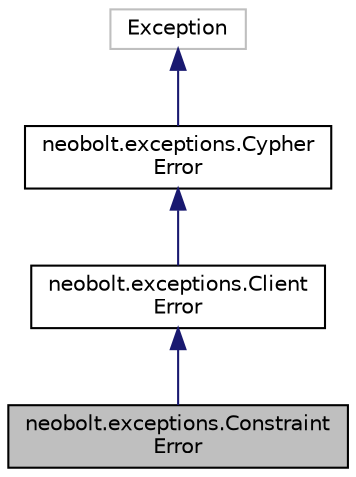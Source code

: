 digraph "neobolt.exceptions.ConstraintError"
{
 // LATEX_PDF_SIZE
  edge [fontname="Helvetica",fontsize="10",labelfontname="Helvetica",labelfontsize="10"];
  node [fontname="Helvetica",fontsize="10",shape=record];
  Node1 [label="neobolt.exceptions.Constraint\lError",height=0.2,width=0.4,color="black", fillcolor="grey75", style="filled", fontcolor="black",tooltip=" "];
  Node2 -> Node1 [dir="back",color="midnightblue",fontsize="10",style="solid",fontname="Helvetica"];
  Node2 [label="neobolt.exceptions.Client\lError",height=0.2,width=0.4,color="black", fillcolor="white", style="filled",URL="$d8/dd4/classneobolt_1_1exceptions_1_1_client_error.html",tooltip=" "];
  Node3 -> Node2 [dir="back",color="midnightblue",fontsize="10",style="solid",fontname="Helvetica"];
  Node3 [label="neobolt.exceptions.Cypher\lError",height=0.2,width=0.4,color="black", fillcolor="white", style="filled",URL="$d9/d07/classneobolt_1_1exceptions_1_1_cypher_error.html",tooltip=" "];
  Node4 -> Node3 [dir="back",color="midnightblue",fontsize="10",style="solid",fontname="Helvetica"];
  Node4 [label="Exception",height=0.2,width=0.4,color="grey75", fillcolor="white", style="filled",tooltip=" "];
}
